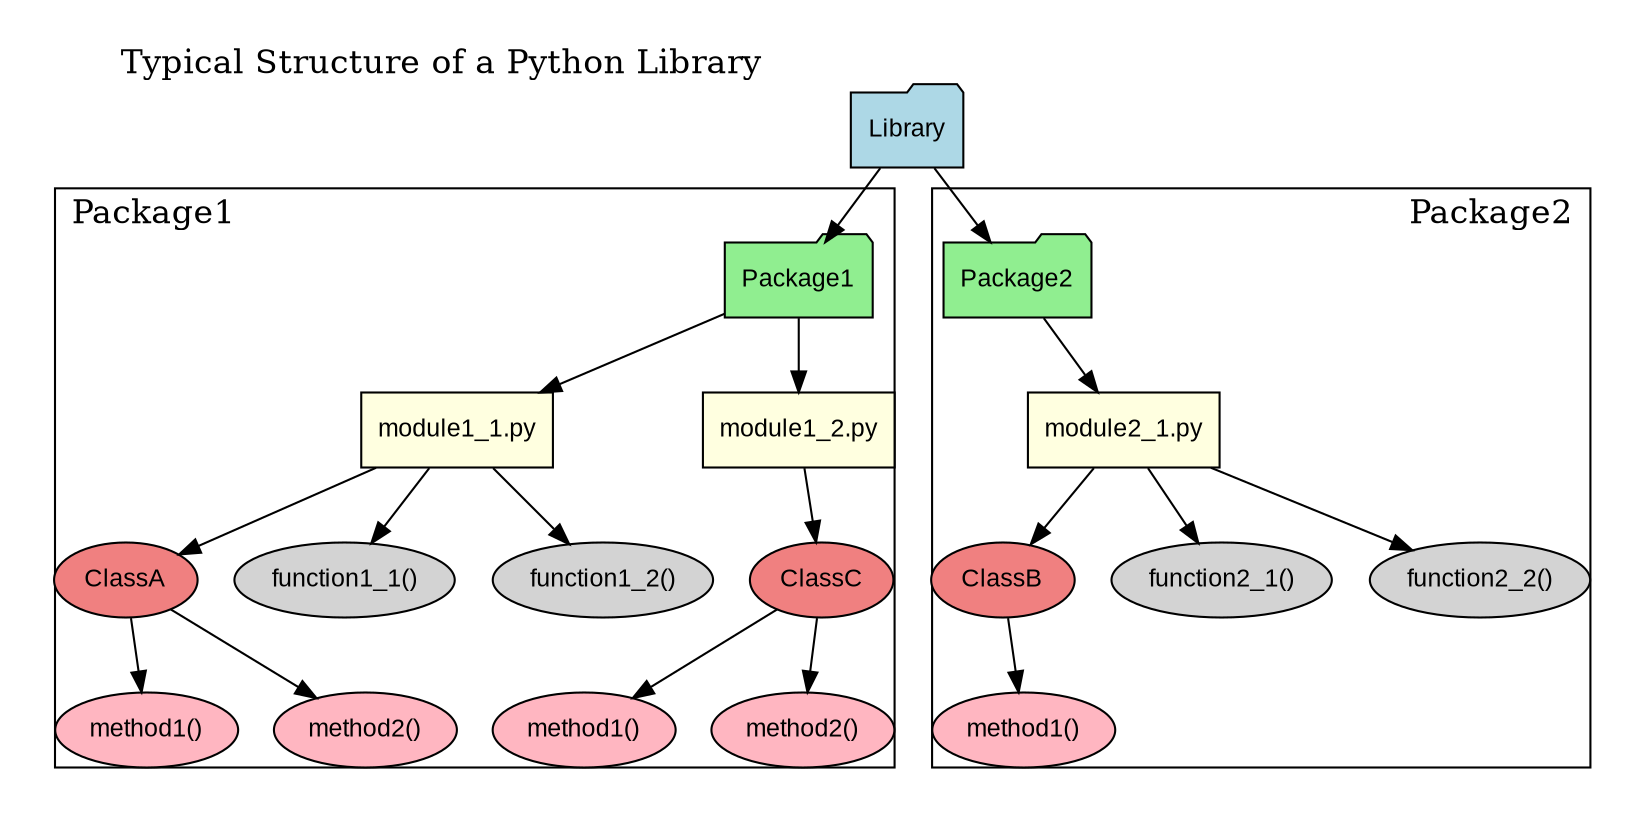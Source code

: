 digraph G {
    node [fontname = "Arial", fontsize = 12];

    // Title in the top left corner with margin
    label = "      Typical Structure of a Python Library";
    labelloc = "t";
    labeljust = "l";
    fontsize = 16;
    fontcolor = "black";
    margin = 0.2

    // Define node colors for different types
    "Library" [shape = folder, style = filled, fillcolor = lightblue, label = "Library"];

    // Package 1 structure
    subgraph cluster_package1 {
    label = "Package1";
    "Package1" [shape = folder, style = filled, fillcolor = lightgreen, label = "Package1"];
    "Module1_1" [shape = box, style = filled, fillcolor = lightyellow, label = "module1_1.py"];
    "Module1_2" [shape = box, style = filled, fillcolor = lightyellow, label = "module1_2.py"];

    "ClassA" [shape = ellipse, style = filled, fillcolor = lightcoral, label = "ClassA"];
    "ClassA_method1" [shape = ellipse, style = filled, fillcolor = lightpink, label = "method1()"];
    "ClassA_method2" [shape = ellipse, style = filled, fillcolor = lightpink, label = "method2()"];

    "ClassC" [shape = ellipse, style = filled, fillcolor = lightcoral, label = "ClassC"];
    "ClassC_method1" [shape = ellipse, style = filled, fillcolor = lightpink, label = "method1()"];
    "ClassC_method2" [shape = ellipse, style = filled, fillcolor = lightpink, label = "method2()"];

    "function1_1" [shape = ellipse, style = filled, fillcolor = lightgrey, label = "function1_1()"];
    "function1_2" [shape = ellipse, style = filled, fillcolor = lightgrey, label = "function1_2()"];

    "Package1" -> "Module1_1";
    "Package1" -> "Module1_2";

    "Module1_1" -> "ClassA";
    "Module1_1" -> "function1_1";
    "Module1_1" -> "function1_2";

    "ClassA" -> "ClassA_method1";
    "ClassA" -> "ClassA_method2";

    "Module1_2" -> "ClassC";
    "ClassC" -> "ClassC_method1";
    "ClassC" -> "ClassC_method2";
    }

    // Package 2 structure
    subgraph cluster_package2 {
    label = "Package2";
    labelloc = "t";
    labeljust = "r";

    "Package2" [shape = folder, style = filled, fillcolor = lightgreen, label = "Package2"];
    "Module2_1" [shape = box, style = filled, fillcolor = lightyellow, label = "module2_1.py"];

    "ClassB" [shape = ellipse, style = filled, fillcolor = lightcoral, label = "ClassB"];
    "ClassB_method1" [shape = ellipse, style = filled, fillcolor = lightpink, label = "method1()"];

    "function2_1" [shape = ellipse, style = filled, fillcolor = lightgrey, label = "function2_1()"];
    "function2_2" [shape = ellipse, style = filled, fillcolor = lightgrey, label = "function2_2()"];

    "Package2" -> "Module2_1";

    "Module2_1" -> "ClassB";
    "Module2_1" -> "function2_1";
    "Module2_1" -> "function2_2";

    "ClassB" -> "ClassB_method1";
    }

    // Relationships from Library to Packages
    "Library" -> "Package1";
    "Library" -> "Package2";
}
